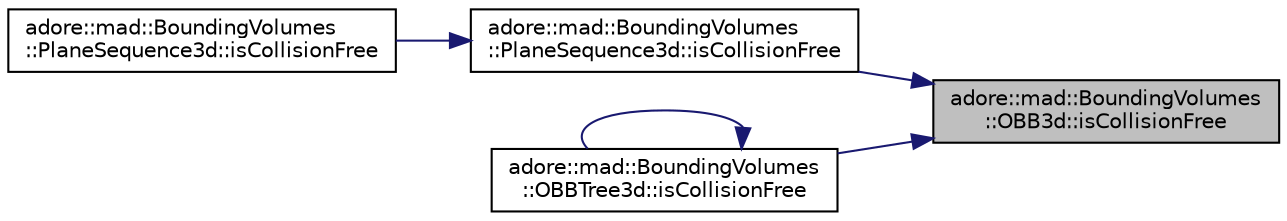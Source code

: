 digraph "adore::mad::BoundingVolumes::OBB3d::isCollisionFree"
{
 // LATEX_PDF_SIZE
  edge [fontname="Helvetica",fontsize="10",labelfontname="Helvetica",labelfontsize="10"];
  node [fontname="Helvetica",fontsize="10",shape=record];
  rankdir="RL";
  Node1 [label="adore::mad::BoundingVolumes\l::OBB3d::isCollisionFree",height=0.2,width=0.4,color="black", fillcolor="grey75", style="filled", fontcolor="black",tooltip=" "];
  Node1 -> Node2 [dir="back",color="midnightblue",fontsize="10",style="solid",fontname="Helvetica"];
  Node2 [label="adore::mad::BoundingVolumes\l::PlaneSequence3d::isCollisionFree",height=0.2,width=0.4,color="black", fillcolor="white", style="filled",URL="$classadore_1_1mad_1_1BoundingVolumes_1_1PlaneSequence3d.html#a6528b3ed4edeeca676c2f15fc3831f2b",tooltip=" "];
  Node2 -> Node3 [dir="back",color="midnightblue",fontsize="10",style="solid",fontname="Helvetica"];
  Node3 [label="adore::mad::BoundingVolumes\l::PlaneSequence3d::isCollisionFree",height=0.2,width=0.4,color="black", fillcolor="white", style="filled",URL="$classadore_1_1mad_1_1BoundingVolumes_1_1PlaneSequence3d.html#a009aa2f6a2676b40f447c2345925ebda",tooltip=" "];
  Node1 -> Node4 [dir="back",color="midnightblue",fontsize="10",style="solid",fontname="Helvetica"];
  Node4 [label="adore::mad::BoundingVolumes\l::OBBTree3d::isCollisionFree",height=0.2,width=0.4,color="black", fillcolor="white", style="filled",URL="$classadore_1_1mad_1_1BoundingVolumes_1_1OBBTree3d.html#a5838c7b44a535cf43cba6b3401f64af3",tooltip=" "];
  Node4 -> Node4 [dir="back",color="midnightblue",fontsize="10",style="solid",fontname="Helvetica"];
}
